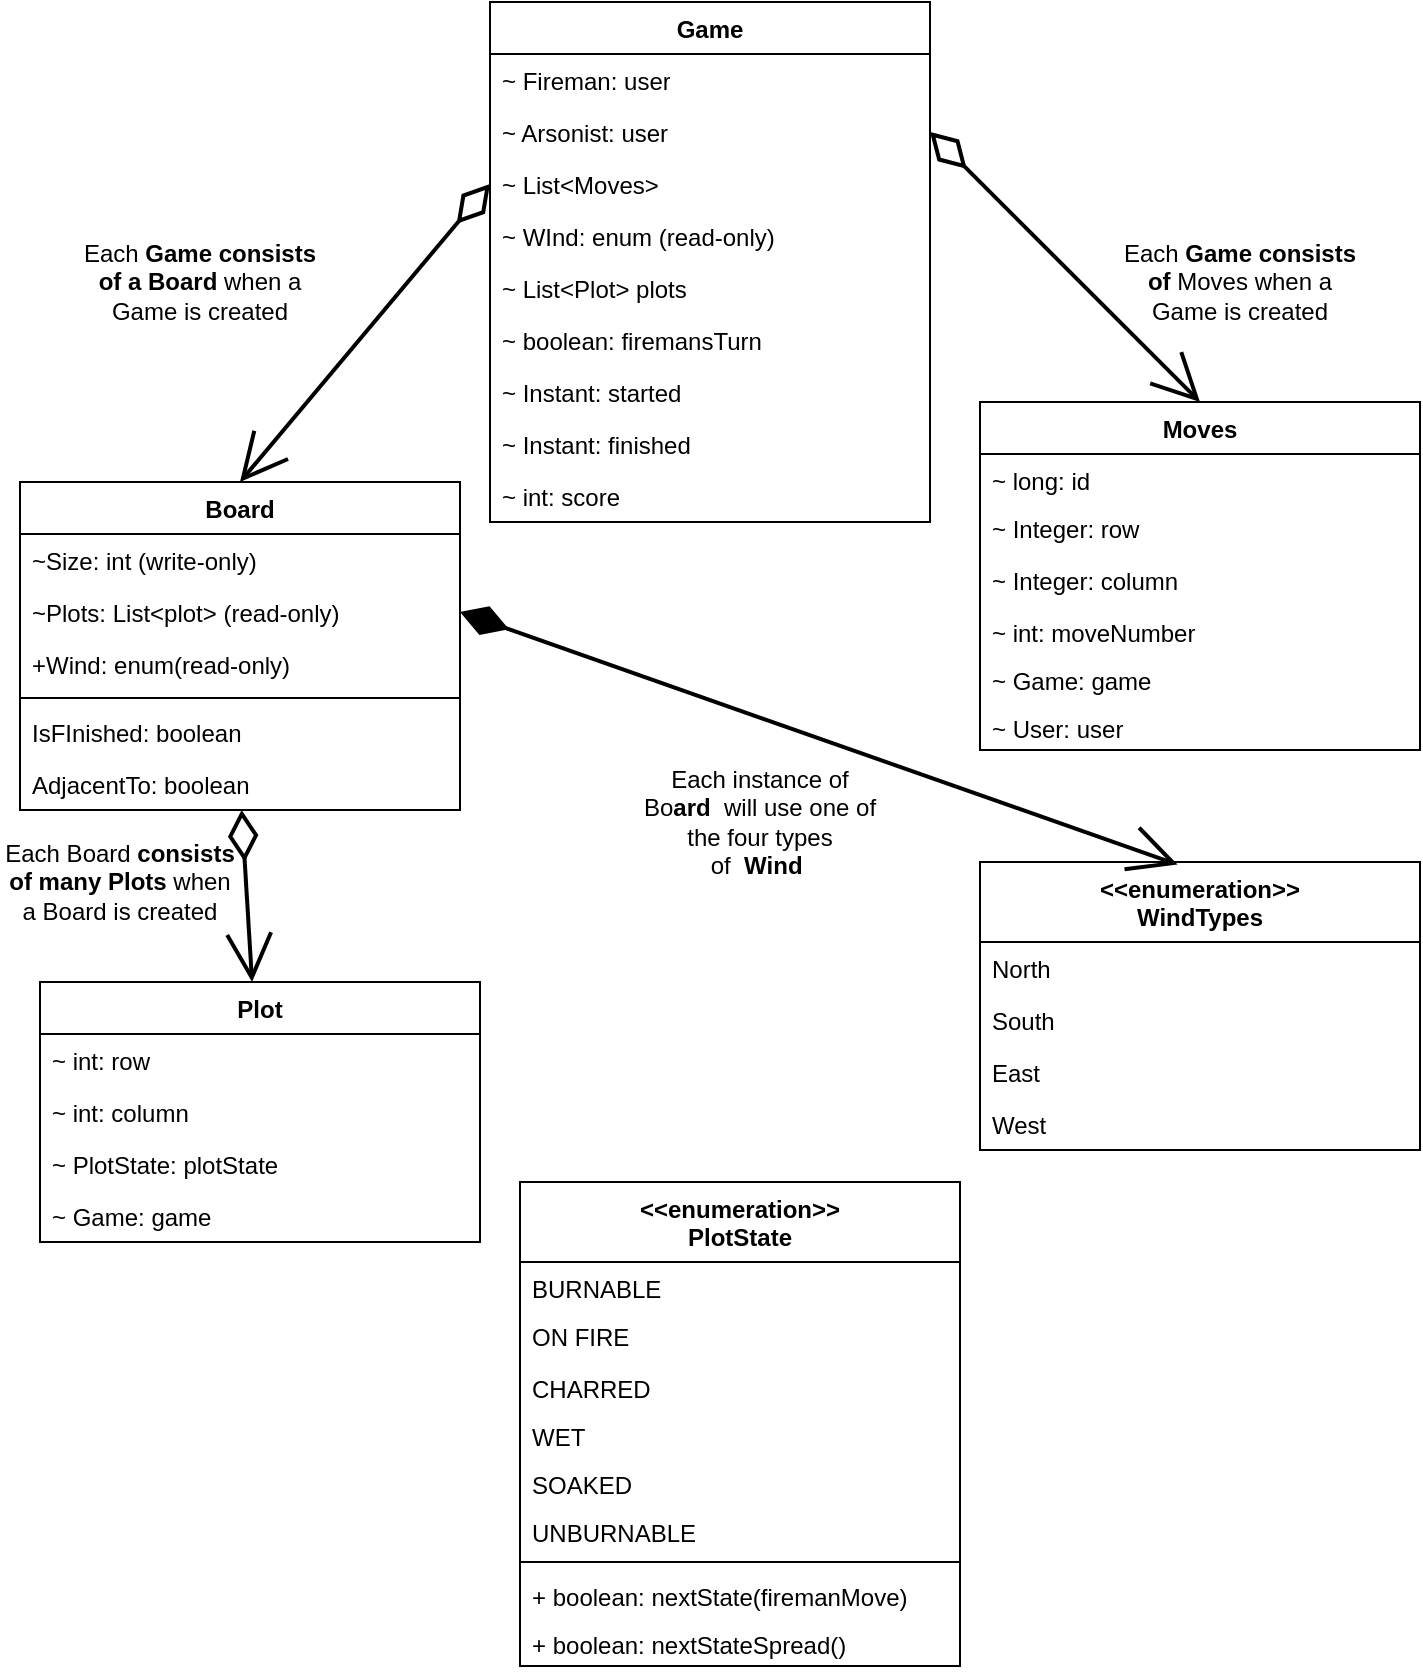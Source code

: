 <mxfile version="24.7.17">
  <diagram name="Page-1" id="W8P2e8QXl9jIIrar-pqP">
    <mxGraphModel dx="521" dy="613" grid="1" gridSize="10" guides="1" tooltips="1" connect="1" arrows="1" fold="1" page="1" pageScale="1" pageWidth="850" pageHeight="1100" math="0" shadow="0">
      <root>
        <mxCell id="0" />
        <mxCell id="1" parent="0" />
        <mxCell id="U3xS2Xd4ZOhI2V2aKV24-5" value="Moves" style="swimlane;fontStyle=1;align=center;verticalAlign=top;childLayout=stackLayout;horizontal=1;startSize=26;horizontalStack=0;resizeParent=1;resizeParentMax=0;resizeLast=0;collapsible=1;marginBottom=0;whiteSpace=wrap;html=1;" parent="1" vertex="1">
          <mxGeometry x="560" y="220" width="220" height="174" as="geometry" />
        </mxCell>
        <mxCell id="U3xS2Xd4ZOhI2V2aKV24-6" value="~ long: id" style="text;strokeColor=none;fillColor=none;align=left;verticalAlign=top;spacingLeft=4;spacingRight=4;overflow=hidden;rotatable=0;points=[[0,0.5],[1,0.5]];portConstraint=eastwest;whiteSpace=wrap;html=1;" parent="U3xS2Xd4ZOhI2V2aKV24-5" vertex="1">
          <mxGeometry y="26" width="220" height="24" as="geometry" />
        </mxCell>
        <mxCell id="sLbZc5f34y555rs3LQ_W-39" value="~ Integer: row" style="text;strokeColor=none;fillColor=none;align=left;verticalAlign=top;spacingLeft=4;spacingRight=4;overflow=hidden;rotatable=0;points=[[0,0.5],[1,0.5]];portConstraint=eastwest;whiteSpace=wrap;html=1;" parent="U3xS2Xd4ZOhI2V2aKV24-5" vertex="1">
          <mxGeometry y="50" width="220" height="26" as="geometry" />
        </mxCell>
        <mxCell id="sLbZc5f34y555rs3LQ_W-40" value="~ Integer: column" style="text;strokeColor=none;fillColor=none;align=left;verticalAlign=top;spacingLeft=4;spacingRight=4;overflow=hidden;rotatable=0;points=[[0,0.5],[1,0.5]];portConstraint=eastwest;whiteSpace=wrap;html=1;" parent="U3xS2Xd4ZOhI2V2aKV24-5" vertex="1">
          <mxGeometry y="76" width="220" height="26" as="geometry" />
        </mxCell>
        <mxCell id="sKooQpzQe3uHeC6geQbC-13" value="~ int: moveNumber" style="text;strokeColor=none;fillColor=none;align=left;verticalAlign=top;spacingLeft=4;spacingRight=4;overflow=hidden;rotatable=0;points=[[0,0.5],[1,0.5]];portConstraint=eastwest;whiteSpace=wrap;html=1;" parent="U3xS2Xd4ZOhI2V2aKV24-5" vertex="1">
          <mxGeometry y="102" width="220" height="24" as="geometry" />
        </mxCell>
        <mxCell id="sKooQpzQe3uHeC6geQbC-14" value="~ Game: game" style="text;strokeColor=none;fillColor=none;align=left;verticalAlign=top;spacingLeft=4;spacingRight=4;overflow=hidden;rotatable=0;points=[[0,0.5],[1,0.5]];portConstraint=eastwest;whiteSpace=wrap;html=1;" parent="U3xS2Xd4ZOhI2V2aKV24-5" vertex="1">
          <mxGeometry y="126" width="220" height="24" as="geometry" />
        </mxCell>
        <mxCell id="sKooQpzQe3uHeC6geQbC-15" value="~ User: user" style="text;strokeColor=none;fillColor=none;align=left;verticalAlign=top;spacingLeft=4;spacingRight=4;overflow=hidden;rotatable=0;points=[[0,0.5],[1,0.5]];portConstraint=eastwest;whiteSpace=wrap;html=1;" parent="U3xS2Xd4ZOhI2V2aKV24-5" vertex="1">
          <mxGeometry y="150" width="220" height="24" as="geometry" />
        </mxCell>
        <mxCell id="U3xS2Xd4ZOhI2V2aKV24-9" value="Game" style="swimlane;fontStyle=1;align=center;verticalAlign=top;childLayout=stackLayout;horizontal=1;startSize=26;horizontalStack=0;resizeParent=1;resizeParentMax=0;resizeLast=0;collapsible=1;marginBottom=0;whiteSpace=wrap;html=1;" parent="1" vertex="1">
          <mxGeometry x="315" y="20" width="220" height="260" as="geometry" />
        </mxCell>
        <mxCell id="sLbZc5f34y555rs3LQ_W-17" value="~ Fireman: user" style="text;strokeColor=none;fillColor=none;align=left;verticalAlign=top;spacingLeft=4;spacingRight=4;overflow=hidden;rotatable=0;points=[[0,0.5],[1,0.5]];portConstraint=eastwest;whiteSpace=wrap;html=1;" parent="U3xS2Xd4ZOhI2V2aKV24-9" vertex="1">
          <mxGeometry y="26" width="220" height="26" as="geometry" />
        </mxCell>
        <mxCell id="sLbZc5f34y555rs3LQ_W-16" value="~ Arsonist: user" style="text;strokeColor=none;fillColor=none;align=left;verticalAlign=top;spacingLeft=4;spacingRight=4;overflow=hidden;rotatable=0;points=[[0,0.5],[1,0.5]];portConstraint=eastwest;whiteSpace=wrap;html=1;" parent="U3xS2Xd4ZOhI2V2aKV24-9" vertex="1">
          <mxGeometry y="52" width="220" height="26" as="geometry" />
        </mxCell>
        <mxCell id="sLbZc5f34y555rs3LQ_W-57" value="~ List&amp;lt;Moves&amp;gt;" style="text;strokeColor=none;fillColor=none;align=left;verticalAlign=top;spacingLeft=4;spacingRight=4;overflow=hidden;rotatable=0;points=[[0,0.5],[1,0.5]];portConstraint=eastwest;whiteSpace=wrap;html=1;" parent="U3xS2Xd4ZOhI2V2aKV24-9" vertex="1">
          <mxGeometry y="78" width="220" height="26" as="geometry" />
        </mxCell>
        <mxCell id="sLbZc5f34y555rs3LQ_W-64" value="~ WInd: enum (read-only)" style="text;strokeColor=none;fillColor=none;align=left;verticalAlign=top;spacingLeft=4;spacingRight=4;overflow=hidden;rotatable=0;points=[[0,0.5],[1,0.5]];portConstraint=eastwest;whiteSpace=wrap;html=1;" parent="U3xS2Xd4ZOhI2V2aKV24-9" vertex="1">
          <mxGeometry y="104" width="220" height="26" as="geometry" />
        </mxCell>
        <mxCell id="sKooQpzQe3uHeC6geQbC-11" value="~ List&amp;lt;Plot&amp;gt; plots" style="text;strokeColor=none;fillColor=none;align=left;verticalAlign=top;spacingLeft=4;spacingRight=4;overflow=hidden;rotatable=0;points=[[0,0.5],[1,0.5]];portConstraint=eastwest;whiteSpace=wrap;html=1;" parent="U3xS2Xd4ZOhI2V2aKV24-9" vertex="1">
          <mxGeometry y="130" width="220" height="26" as="geometry" />
        </mxCell>
        <mxCell id="sKooQpzQe3uHeC6geQbC-16" value="~ boolean: firemansTurn" style="text;strokeColor=none;fillColor=none;align=left;verticalAlign=top;spacingLeft=4;spacingRight=4;overflow=hidden;rotatable=0;points=[[0,0.5],[1,0.5]];portConstraint=eastwest;whiteSpace=wrap;html=1;" parent="U3xS2Xd4ZOhI2V2aKV24-9" vertex="1">
          <mxGeometry y="156" width="220" height="26" as="geometry" />
        </mxCell>
        <mxCell id="sKooQpzQe3uHeC6geQbC-17" value="~ Instant: started" style="text;strokeColor=none;fillColor=none;align=left;verticalAlign=top;spacingLeft=4;spacingRight=4;overflow=hidden;rotatable=0;points=[[0,0.5],[1,0.5]];portConstraint=eastwest;whiteSpace=wrap;html=1;" parent="U3xS2Xd4ZOhI2V2aKV24-9" vertex="1">
          <mxGeometry y="182" width="220" height="26" as="geometry" />
        </mxCell>
        <mxCell id="sKooQpzQe3uHeC6geQbC-12" value="~ Instant: finished" style="text;strokeColor=none;fillColor=none;align=left;verticalAlign=top;spacingLeft=4;spacingRight=4;overflow=hidden;rotatable=0;points=[[0,0.5],[1,0.5]];portConstraint=eastwest;whiteSpace=wrap;html=1;" parent="U3xS2Xd4ZOhI2V2aKV24-9" vertex="1">
          <mxGeometry y="208" width="220" height="26" as="geometry" />
        </mxCell>
        <mxCell id="sKooQpzQe3uHeC6geQbC-18" value="~ int: score" style="text;strokeColor=none;fillColor=none;align=left;verticalAlign=top;spacingLeft=4;spacingRight=4;overflow=hidden;rotatable=0;points=[[0,0.5],[1,0.5]];portConstraint=eastwest;whiteSpace=wrap;html=1;" parent="U3xS2Xd4ZOhI2V2aKV24-9" vertex="1">
          <mxGeometry y="234" width="220" height="26" as="geometry" />
        </mxCell>
        <mxCell id="U3xS2Xd4ZOhI2V2aKV24-13" value="Board" style="swimlane;fontStyle=1;align=center;verticalAlign=top;childLayout=stackLayout;horizontal=1;startSize=26;horizontalStack=0;resizeParent=1;resizeParentMax=0;resizeLast=0;collapsible=1;marginBottom=0;whiteSpace=wrap;html=1;" parent="1" vertex="1">
          <mxGeometry x="80" y="260" width="220" height="164" as="geometry" />
        </mxCell>
        <mxCell id="U3xS2Xd4ZOhI2V2aKV24-14" value="~Size: int (write-only)" style="text;strokeColor=none;fillColor=none;align=left;verticalAlign=top;spacingLeft=4;spacingRight=4;overflow=hidden;rotatable=0;points=[[0,0.5],[1,0.5]];portConstraint=eastwest;whiteSpace=wrap;html=1;" parent="U3xS2Xd4ZOhI2V2aKV24-13" vertex="1">
          <mxGeometry y="26" width="220" height="26" as="geometry" />
        </mxCell>
        <mxCell id="sLbZc5f34y555rs3LQ_W-9" value="~Plots: List&amp;lt;plot&amp;gt; (read-only)" style="text;strokeColor=none;fillColor=none;align=left;verticalAlign=top;spacingLeft=4;spacingRight=4;overflow=hidden;rotatable=0;points=[[0,0.5],[1,0.5]];portConstraint=eastwest;whiteSpace=wrap;html=1;" parent="U3xS2Xd4ZOhI2V2aKV24-13" vertex="1">
          <mxGeometry y="52" width="220" height="26" as="geometry" />
        </mxCell>
        <mxCell id="sLbZc5f34y555rs3LQ_W-14" value="+Wind: enum(read-only)" style="text;strokeColor=none;fillColor=none;align=left;verticalAlign=top;spacingLeft=4;spacingRight=4;overflow=hidden;rotatable=0;points=[[0,0.5],[1,0.5]];portConstraint=eastwest;whiteSpace=wrap;html=1;" parent="U3xS2Xd4ZOhI2V2aKV24-13" vertex="1">
          <mxGeometry y="78" width="220" height="26" as="geometry" />
        </mxCell>
        <mxCell id="U3xS2Xd4ZOhI2V2aKV24-15" value="" style="line;strokeWidth=1;fillColor=none;align=left;verticalAlign=middle;spacingTop=-1;spacingLeft=3;spacingRight=3;rotatable=0;labelPosition=right;points=[];portConstraint=eastwest;strokeColor=inherit;" parent="U3xS2Xd4ZOhI2V2aKV24-13" vertex="1">
          <mxGeometry y="104" width="220" height="8" as="geometry" />
        </mxCell>
        <mxCell id="sLbZc5f34y555rs3LQ_W-34" value="IsFInished: boolean" style="text;strokeColor=none;fillColor=none;align=left;verticalAlign=top;spacingLeft=4;spacingRight=4;overflow=hidden;rotatable=0;points=[[0,0.5],[1,0.5]];portConstraint=eastwest;whiteSpace=wrap;html=1;" parent="U3xS2Xd4ZOhI2V2aKV24-13" vertex="1">
          <mxGeometry y="112" width="220" height="26" as="geometry" />
        </mxCell>
        <mxCell id="U3xS2Xd4ZOhI2V2aKV24-29" value="AdjacentTo: boolean" style="text;strokeColor=none;fillColor=none;align=left;verticalAlign=top;spacingLeft=4;spacingRight=4;overflow=hidden;rotatable=0;points=[[0,0.5],[1,0.5]];portConstraint=eastwest;whiteSpace=wrap;html=1;" parent="U3xS2Xd4ZOhI2V2aKV24-13" vertex="1">
          <mxGeometry y="138" width="220" height="26" as="geometry" />
        </mxCell>
        <mxCell id="U3xS2Xd4ZOhI2V2aKV24-17" value="Plot" style="swimlane;fontStyle=1;align=center;verticalAlign=top;childLayout=stackLayout;horizontal=1;startSize=26;horizontalStack=0;resizeParent=1;resizeParentMax=0;resizeLast=0;collapsible=1;marginBottom=0;whiteSpace=wrap;html=1;" parent="1" vertex="1">
          <mxGeometry x="90" y="510" width="220" height="130" as="geometry" />
        </mxCell>
        <mxCell id="sLbZc5f34y555rs3LQ_W-13" value="~ int: row" style="text;strokeColor=none;fillColor=none;align=left;verticalAlign=top;spacingLeft=4;spacingRight=4;overflow=hidden;rotatable=0;points=[[0,0.5],[1,0.5]];portConstraint=eastwest;whiteSpace=wrap;html=1;" parent="U3xS2Xd4ZOhI2V2aKV24-17" vertex="1">
          <mxGeometry y="26" width="220" height="26" as="geometry" />
        </mxCell>
        <mxCell id="U3xS2Xd4ZOhI2V2aKV24-18" value="~ int: column" style="text;strokeColor=none;fillColor=none;align=left;verticalAlign=top;spacingLeft=4;spacingRight=4;overflow=hidden;rotatable=0;points=[[0,0.5],[1,0.5]];portConstraint=eastwest;whiteSpace=wrap;html=1;" parent="U3xS2Xd4ZOhI2V2aKV24-17" vertex="1">
          <mxGeometry y="52" width="220" height="26" as="geometry" />
        </mxCell>
        <mxCell id="sLbZc5f34y555rs3LQ_W-11" value="~ PlotState: plotState" style="text;strokeColor=none;fillColor=none;align=left;verticalAlign=top;spacingLeft=4;spacingRight=4;overflow=hidden;rotatable=0;points=[[0,0.5],[1,0.5]];portConstraint=eastwest;whiteSpace=wrap;html=1;" parent="U3xS2Xd4ZOhI2V2aKV24-17" vertex="1">
          <mxGeometry y="78" width="220" height="26" as="geometry" />
        </mxCell>
        <mxCell id="sLbZc5f34y555rs3LQ_W-19" value="~ Game: game" style="text;strokeColor=none;fillColor=none;align=left;verticalAlign=top;spacingLeft=4;spacingRight=4;overflow=hidden;rotatable=0;points=[[0,0.5],[1,0.5]];portConstraint=eastwest;whiteSpace=wrap;html=1;" parent="U3xS2Xd4ZOhI2V2aKV24-17" vertex="1">
          <mxGeometry y="104" width="220" height="26" as="geometry" />
        </mxCell>
        <mxCell id="sLbZc5f34y555rs3LQ_W-66" value="" style="endArrow=open;html=1;rounded=0;startArrow=diamondThin;startFill=0;strokeWidth=2;targetPerimeterSpacing=0;endSize=20;startSize=20;endFill=0;" parent="1" source="U3xS2Xd4ZOhI2V2aKV24-29" target="U3xS2Xd4ZOhI2V2aKV24-17" edge="1">
          <mxGeometry width="50" height="50" relative="1" as="geometry">
            <mxPoint x="220" y="404" as="sourcePoint" />
            <mxPoint x="219" y="550" as="targetPoint" />
          </mxGeometry>
        </mxCell>
        <mxCell id="sLbZc5f34y555rs3LQ_W-67" value="&amp;lt;&amp;lt;enumeration&amp;gt;&amp;gt;&lt;div&gt;WindTypes&lt;/div&gt;" style="swimlane;fontStyle=1;align=center;verticalAlign=top;childLayout=stackLayout;horizontal=1;startSize=40;horizontalStack=0;resizeParent=1;resizeParentMax=0;resizeLast=0;collapsible=1;marginBottom=0;whiteSpace=wrap;html=1;" parent="1" vertex="1">
          <mxGeometry x="560" y="450" width="220" height="144" as="geometry">
            <mxRectangle x="560" y="500" width="140" height="40" as="alternateBounds" />
          </mxGeometry>
        </mxCell>
        <mxCell id="sLbZc5f34y555rs3LQ_W-68" value="North" style="text;strokeColor=none;fillColor=none;align=left;verticalAlign=top;spacingLeft=4;spacingRight=4;overflow=hidden;rotatable=0;points=[[0,0.5],[1,0.5]];portConstraint=eastwest;whiteSpace=wrap;html=1;" parent="sLbZc5f34y555rs3LQ_W-67" vertex="1">
          <mxGeometry y="40" width="220" height="26" as="geometry" />
        </mxCell>
        <mxCell id="sLbZc5f34y555rs3LQ_W-73" value="South" style="text;strokeColor=none;fillColor=none;align=left;verticalAlign=top;spacingLeft=4;spacingRight=4;overflow=hidden;rotatable=0;points=[[0,0.5],[1,0.5]];portConstraint=eastwest;whiteSpace=wrap;html=1;" parent="sLbZc5f34y555rs3LQ_W-67" vertex="1">
          <mxGeometry y="66" width="220" height="26" as="geometry" />
        </mxCell>
        <mxCell id="sLbZc5f34y555rs3LQ_W-72" value="East" style="text;strokeColor=none;fillColor=none;align=left;verticalAlign=top;spacingLeft=4;spacingRight=4;overflow=hidden;rotatable=0;points=[[0,0.5],[1,0.5]];portConstraint=eastwest;whiteSpace=wrap;html=1;" parent="sLbZc5f34y555rs3LQ_W-67" vertex="1">
          <mxGeometry y="92" width="220" height="26" as="geometry" />
        </mxCell>
        <mxCell id="sLbZc5f34y555rs3LQ_W-69" value="West" style="text;strokeColor=none;fillColor=none;align=left;verticalAlign=top;spacingLeft=4;spacingRight=4;overflow=hidden;rotatable=0;points=[[0,0.5],[1,0.5]];portConstraint=eastwest;whiteSpace=wrap;html=1;" parent="sLbZc5f34y555rs3LQ_W-67" vertex="1">
          <mxGeometry y="118" width="220" height="26" as="geometry" />
        </mxCell>
        <mxCell id="sLbZc5f34y555rs3LQ_W-75" value="" style="endArrow=open;html=1;rounded=0;exitX=0;exitY=0.5;exitDx=0;exitDy=0;startArrow=diamondThin;startFill=0;strokeWidth=2;targetPerimeterSpacing=0;endSize=20;startSize=20;endFill=0;entryX=0.5;entryY=0;entryDx=0;entryDy=0;" parent="1" source="sLbZc5f34y555rs3LQ_W-57" target="U3xS2Xd4ZOhI2V2aKV24-13" edge="1">
          <mxGeometry width="50" height="50" relative="1" as="geometry">
            <mxPoint x="221" y="94" as="sourcePoint" />
            <mxPoint x="220" y="240" as="targetPoint" />
          </mxGeometry>
        </mxCell>
        <mxCell id="sLbZc5f34y555rs3LQ_W-76" value="" style="endArrow=open;html=1;rounded=0;exitX=1;exitY=0.5;exitDx=0;exitDy=0;startArrow=diamondThin;startFill=0;strokeWidth=2;targetPerimeterSpacing=0;endSize=20;startSize=20;endFill=0;entryX=0.5;entryY=0;entryDx=0;entryDy=0;" parent="1" source="sLbZc5f34y555rs3LQ_W-16" target="U3xS2Xd4ZOhI2V2aKV24-5" edge="1">
          <mxGeometry width="50" height="50" relative="1" as="geometry">
            <mxPoint x="670.41" y="44" as="sourcePoint" />
            <mxPoint x="669.41" y="190" as="targetPoint" />
          </mxGeometry>
        </mxCell>
        <mxCell id="sLbZc5f34y555rs3LQ_W-77" value="" style="endArrow=open;html=1;rounded=0;exitX=1;exitY=0.5;exitDx=0;exitDy=0;startArrow=diamondThin;startFill=1;strokeWidth=2;targetPerimeterSpacing=0;endSize=20;startSize=20;endFill=0;entryX=0.449;entryY=0.009;entryDx=0;entryDy=0;entryPerimeter=0;" parent="1" source="sLbZc5f34y555rs3LQ_W-9" target="sLbZc5f34y555rs3LQ_W-67" edge="1">
          <mxGeometry width="50" height="50" relative="1" as="geometry">
            <mxPoint x="341" y="310" as="sourcePoint" />
            <mxPoint x="340" y="456" as="targetPoint" />
          </mxGeometry>
        </mxCell>
        <mxCell id="sLbZc5f34y555rs3LQ_W-79" value="Each instance of Bo&lt;b&gt;ard&amp;nbsp;&lt;/b&gt;&amp;nbsp;will use one of the four types of&amp;nbsp;&lt;b&gt;&amp;nbsp;Wind&lt;/b&gt;&amp;nbsp;" style="whiteSpace=wrap;html=1;fillColor=none;strokeColor=none;" parent="1" vertex="1">
          <mxGeometry x="390" y="400" width="120" height="60" as="geometry" />
        </mxCell>
        <mxCell id="sLbZc5f34y555rs3LQ_W-80" value="Each &lt;b&gt;Game consists of &lt;/b&gt;Moves when a Game is created&lt;span style=&quot;color: rgba(0, 0, 0, 0); font-family: monospace; font-size: 0px; text-align: start; text-wrap-mode: nowrap;&quot;&gt;%3CmxGraphModel%3E%3Croot%3E%3CmxCell%20id%3D%220%22%2F%3E%3CmxCell%20id%3D%221%22%20parent%3D%220%22%2F%3E%3CmxCell%20id%3D%222%22%20value%3D%22%22%20style%3D%22endArrow%3Dopen%3Bhtml%3D1%3Brounded%3D0%3BexitX%3D1%3BexitY%3D0.5%3BexitDx%3D0%3BexitDy%3D0%3BstartArrow%3DdiamondThin%3BstartFill%3D0%3BstrokeWidth%3D2%3BtargetPerimeterSpacing%3D0%3BendSize%3D20%3BstartSize%3D20%3BendFill%3D0%3B%22%20edge%3D%221%22%20parent%3D%221%22%3E%3CmxGeometry%20width%3D%2250%22%20height%3D%2250%22%20relative%3D%221%22%20as%3D%22geometry%22%3E%3CmxPoint%20x%3D%22220%22%20y%3D%22404%22%20as%3D%22sourcePoint%22%2F%3E%3CmxPoint%20x%3D%22219%22%20y%3D%22550%22%20as%3D%22targetPoint%22%2F%3E%3C%2FmxGeometry%3E%3C%2FmxCell%3E%3C%2Froot%3E%3C%2FmxGraphModel%3E&lt;b&gt;Moves&lt;/b&gt;&lt;/span&gt;" style="whiteSpace=wrap;html=1;strokeColor=none;fillColor=none;" parent="1" vertex="1">
          <mxGeometry x="630" y="130" width="120" height="60" as="geometry" />
        </mxCell>
        <mxCell id="sLbZc5f34y555rs3LQ_W-82" value="Each &lt;b&gt;Game consists of a Board&lt;/b&gt;&amp;nbsp;when a Game is created&lt;span style=&quot;color: rgba(0, 0, 0, 0); font-family: monospace; font-size: 0px; text-align: start; text-wrap-mode: nowrap;&quot;&gt;%3CmxGraphModel%3E%3Croot%3E%3CmxCell%20id%3D%220%22%2F%3E%3CmxCell%20id%3D%221%22%20parent%3D%220%22%2F%3E%3CmxCell%20id%3D%222%22%20value%3D%22%22%20style%3D%22endArrow%3Dopen%3Bhtml%3D1%3Brounded%3D0%3BexitX%3D1%3BexitY%3D0.5%3BexitDx%3D0%3BexitDy%3D0%3BstartArrow%3DdiamondThin%3BstartFill%3D0%3BstrokeWidth%3D2%3BtargetPerimeterSpacing%3D0%3BendSize%3D20%3BstartSize%3D20%3BendFill%3D0%3B%22%20edge%3D%221%22%20parent%3D%221%22%3E%3CmxGeometry%20width%3D%2250%22%20height%3D%2250%22%20relative%3D%221%22%20as%3D%22geometry%22%3E%3CmxPoint%20x%3D%22220%22%20y%3D%22404%22%20as%3D%22sourcePoint%22%2F%3E%3CmxPoint%20x%3D%22219%22%20y%3D%22550%22%20as%3D%22targetPoint%22%2F%3E%3C%2FmxGeometry%3E%3C%2FmxCell%3E%3C%2Froot%3E%3C%2FmxGraphModel%3E&lt;b&gt;Moves&lt;/b&gt;&lt;/span&gt;" style="whiteSpace=wrap;html=1;strokeColor=none;fillColor=none;" parent="1" vertex="1">
          <mxGeometry x="110" y="130" width="120" height="60" as="geometry" />
        </mxCell>
        <mxCell id="sLbZc5f34y555rs3LQ_W-83" value="Each Board&lt;b&gt;&amp;nbsp;consists of many Plots&lt;/b&gt;&amp;nbsp;when a Board is created&lt;span style=&quot;color: rgba(0, 0, 0, 0); font-family: monospace; font-size: 0px; text-align: start; text-wrap-mode: nowrap;&quot;&gt;%3CmxGraphModel%3E%3Croot%3E%3CmxCell%20id%3D%220%22%2F%3E%3CmxCell%20id%3D%221%22%20parent%3D%220%22%2F%3E%3CmxCell%20id%3D%222%22%20value%3D%22%22%20style%3D%22endArrow%3Dopen%3Bhtml%3D1%3Brounded%3D0%3BexitX%3D1%3BexitY%3D0.5%3BexitDx%3D0%3BexitDy%3D0%3BstartArrow%3DdiamondThin%3BstartFill%3D0%3BstrokeWidth%3D2%3BtargetPerimeterSpacing%3D0%3BendSize%3D20%3BstartSize%3D20%3BendFill%3D0%3B%22%20edge%3D%221%22%20parent%3D%221%22%3E%3CmxGeometry%20width%3D%2250%22%20height%3D%2250%22%20relative%3D%221%22%20as%3D%22geometry%22%3E%3CmxPoint%20x%3D%22220%22%20y%3D%22404%22%20as%3D%22sourcePoint%22%2F%3E%3CmxPoint%20x%3D%22219%22%20y%3D%22550%22%20as%3D%22targetPoint%22%2F%3E%3C%2FmxGeometry%3E%3C%2FmxCell%3E%3C%2Froot%3E%3C%2FmxGraphModel%3E&lt;b&gt;Moves&lt;/b&gt;&lt;/span&gt;" style="whiteSpace=wrap;html=1;strokeColor=none;fillColor=none;" parent="1" vertex="1">
          <mxGeometry x="70" y="430" width="120" height="60" as="geometry" />
        </mxCell>
        <mxCell id="sKooQpzQe3uHeC6geQbC-1" value="&lt;div&gt;&amp;lt;&amp;lt;enumeration&amp;gt;&amp;gt;&lt;/div&gt;PlotState" style="swimlane;fontStyle=1;align=center;verticalAlign=top;childLayout=stackLayout;horizontal=1;startSize=40;horizontalStack=0;resizeParent=1;resizeParentMax=0;resizeLast=0;collapsible=1;marginBottom=0;whiteSpace=wrap;html=1;" parent="1" vertex="1">
          <mxGeometry x="330" y="610" width="220" height="242" as="geometry">
            <mxRectangle x="590" y="640" width="130" height="40" as="alternateBounds" />
          </mxGeometry>
        </mxCell>
        <mxCell id="sKooQpzQe3uHeC6geQbC-2" value="BURNABLE" style="text;strokeColor=none;fillColor=none;align=left;verticalAlign=top;spacingLeft=4;spacingRight=4;overflow=hidden;rotatable=0;points=[[0,0.5],[1,0.5]];portConstraint=eastwest;whiteSpace=wrap;html=1;" parent="sKooQpzQe3uHeC6geQbC-1" vertex="1">
          <mxGeometry y="40" width="220" height="24" as="geometry" />
        </mxCell>
        <mxCell id="sKooQpzQe3uHeC6geQbC-4" value="ON FIRE" style="text;strokeColor=none;fillColor=none;align=left;verticalAlign=top;spacingLeft=4;spacingRight=4;overflow=hidden;rotatable=0;points=[[0,0.5],[1,0.5]];portConstraint=eastwest;whiteSpace=wrap;html=1;" parent="sKooQpzQe3uHeC6geQbC-1" vertex="1">
          <mxGeometry y="64" width="220" height="26" as="geometry" />
        </mxCell>
        <mxCell id="sKooQpzQe3uHeC6geQbC-5" value="CHARRED" style="text;strokeColor=none;fillColor=none;align=left;verticalAlign=top;spacingLeft=4;spacingRight=4;overflow=hidden;rotatable=0;points=[[0,0.5],[1,0.5]];portConstraint=eastwest;whiteSpace=wrap;html=1;" parent="sKooQpzQe3uHeC6geQbC-1" vertex="1">
          <mxGeometry y="90" width="220" height="24" as="geometry" />
        </mxCell>
        <mxCell id="sKooQpzQe3uHeC6geQbC-6" value="WET" style="text;strokeColor=none;fillColor=none;align=left;verticalAlign=top;spacingLeft=4;spacingRight=4;overflow=hidden;rotatable=0;points=[[0,0.5],[1,0.5]];portConstraint=eastwest;whiteSpace=wrap;html=1;" parent="sKooQpzQe3uHeC6geQbC-1" vertex="1">
          <mxGeometry y="114" width="220" height="24" as="geometry" />
        </mxCell>
        <mxCell id="sKooQpzQe3uHeC6geQbC-7" value="SOAKED" style="text;strokeColor=none;fillColor=none;align=left;verticalAlign=top;spacingLeft=4;spacingRight=4;overflow=hidden;rotatable=0;points=[[0,0.5],[1,0.5]];portConstraint=eastwest;whiteSpace=wrap;html=1;" parent="sKooQpzQe3uHeC6geQbC-1" vertex="1">
          <mxGeometry y="138" width="220" height="24" as="geometry" />
        </mxCell>
        <mxCell id="sKooQpzQe3uHeC6geQbC-8" value="UNBURNABLE" style="text;strokeColor=none;fillColor=none;align=left;verticalAlign=top;spacingLeft=4;spacingRight=4;overflow=hidden;rotatable=0;points=[[0,0.5],[1,0.5]];portConstraint=eastwest;whiteSpace=wrap;html=1;" parent="sKooQpzQe3uHeC6geQbC-1" vertex="1">
          <mxGeometry y="162" width="220" height="24" as="geometry" />
        </mxCell>
        <mxCell id="sKooQpzQe3uHeC6geQbC-3" value="" style="line;strokeWidth=1;fillColor=none;align=left;verticalAlign=middle;spacingTop=-1;spacingLeft=3;spacingRight=3;rotatable=0;labelPosition=right;points=[];portConstraint=eastwest;strokeColor=inherit;" parent="sKooQpzQe3uHeC6geQbC-1" vertex="1">
          <mxGeometry y="186" width="220" height="8" as="geometry" />
        </mxCell>
        <mxCell id="sKooQpzQe3uHeC6geQbC-9" value="+ boolean: nextState(firemanMove)" style="text;strokeColor=none;fillColor=none;align=left;verticalAlign=top;spacingLeft=4;spacingRight=4;overflow=hidden;rotatable=0;points=[[0,0.5],[1,0.5]];portConstraint=eastwest;whiteSpace=wrap;html=1;" parent="sKooQpzQe3uHeC6geQbC-1" vertex="1">
          <mxGeometry y="194" width="220" height="24" as="geometry" />
        </mxCell>
        <mxCell id="sKooQpzQe3uHeC6geQbC-10" value="+ boolean: nextStateSpread()" style="text;strokeColor=none;fillColor=none;align=left;verticalAlign=top;spacingLeft=4;spacingRight=4;overflow=hidden;rotatable=0;points=[[0,0.5],[1,0.5]];portConstraint=eastwest;whiteSpace=wrap;html=1;" parent="sKooQpzQe3uHeC6geQbC-1" vertex="1">
          <mxGeometry y="218" width="220" height="24" as="geometry" />
        </mxCell>
      </root>
    </mxGraphModel>
  </diagram>
</mxfile>
